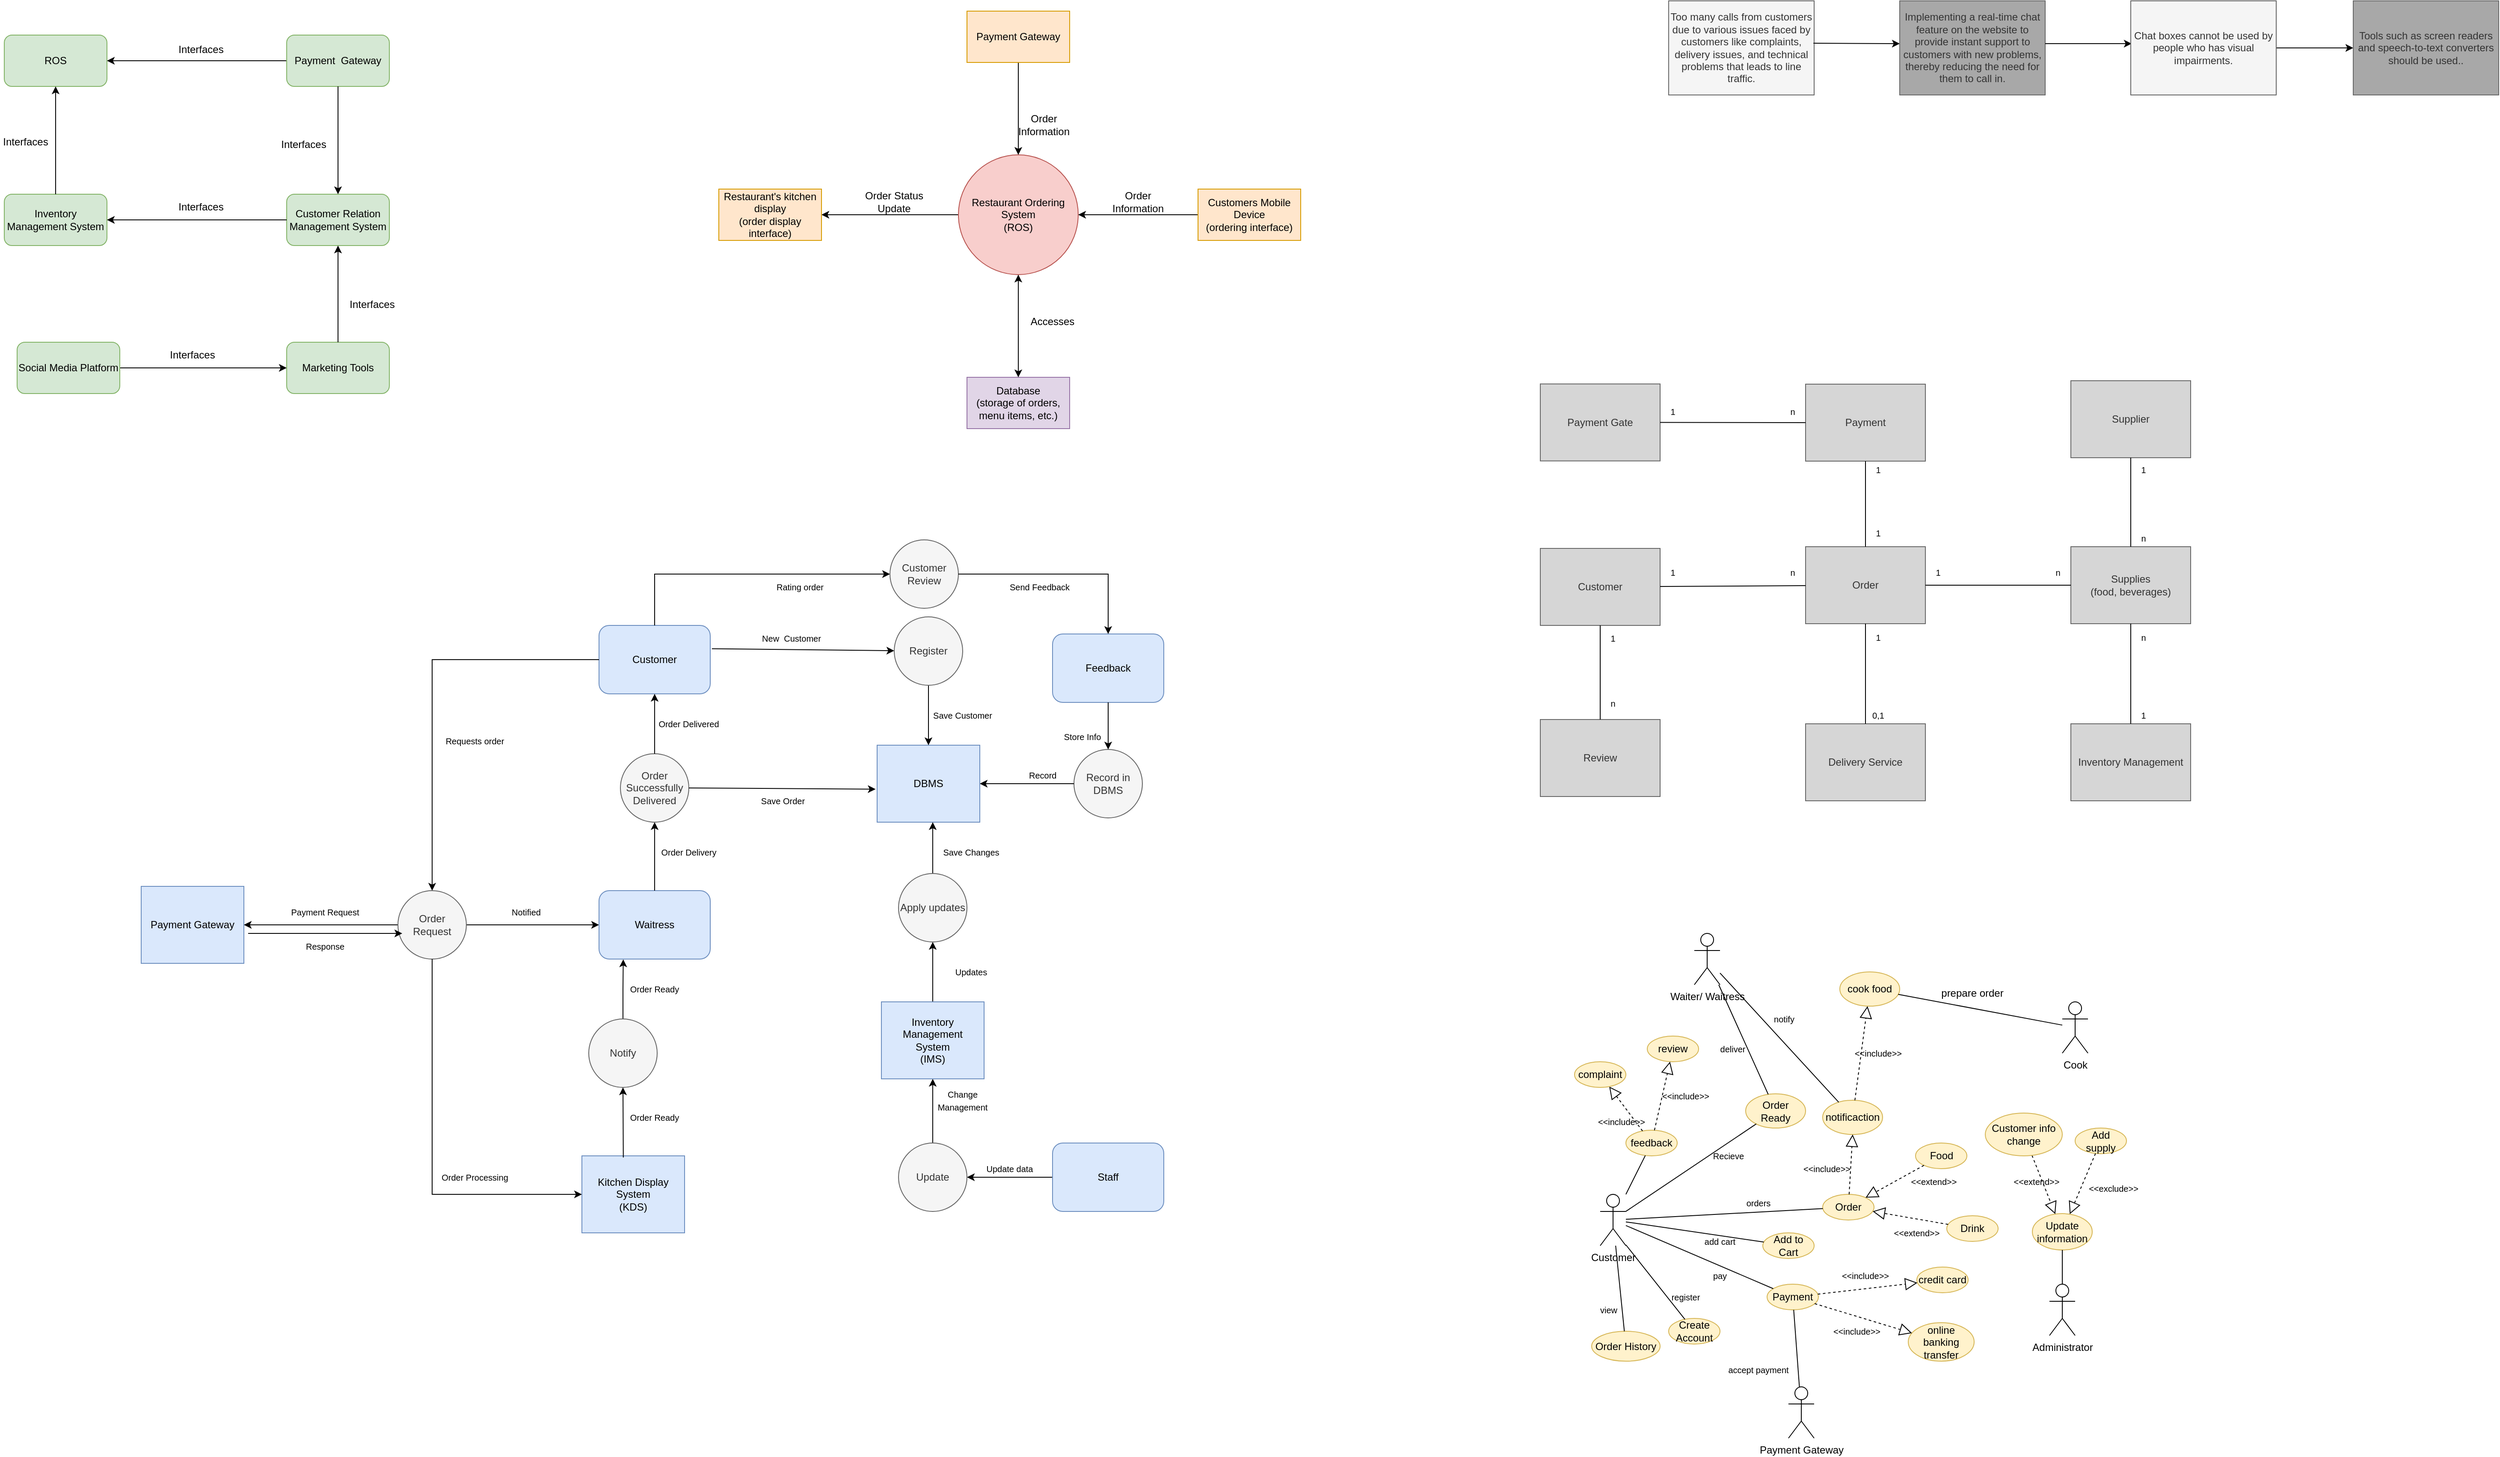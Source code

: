<mxfile version="21.3.0" type="github">
  <diagram name="Page-1" id="zzp8yQCc868T5YsGF9U5">
    <mxGraphModel dx="961" dy="528" grid="1" gridSize="10" guides="1" tooltips="1" connect="1" arrows="1" fold="1" page="1" pageScale="1" pageWidth="3300" pageHeight="4681" math="0" shadow="0">
      <root>
        <mxCell id="0" />
        <mxCell id="1" parent="0" />
        <mxCell id="357xHHYHcwXzLLXeJ4Fn-1" value="ROS" style="rounded=1;whiteSpace=wrap;html=1;fillColor=#d5e8d4;strokeColor=#82b366;" parent="1" vertex="1">
          <mxGeometry x="515" y="130" width="120" height="60" as="geometry" />
        </mxCell>
        <mxCell id="357xHHYHcwXzLLXeJ4Fn-2" style="edgeStyle=orthogonalEdgeStyle;rounded=0;orthogonalLoop=1;jettySize=auto;html=1;exitX=0;exitY=0.5;exitDx=0;exitDy=0;" parent="1" source="357xHHYHcwXzLLXeJ4Fn-3" target="357xHHYHcwXzLLXeJ4Fn-1" edge="1">
          <mxGeometry relative="1" as="geometry">
            <mxPoint x="645" y="159.526" as="targetPoint" />
          </mxGeometry>
        </mxCell>
        <mxCell id="357xHHYHcwXzLLXeJ4Fn-3" value="Payment&amp;nbsp; Gateway" style="rounded=1;whiteSpace=wrap;html=1;fillColor=#d5e8d4;strokeColor=#82b366;" parent="1" vertex="1">
          <mxGeometry x="845" y="130" width="120" height="60" as="geometry" />
        </mxCell>
        <mxCell id="357xHHYHcwXzLLXeJ4Fn-4" value="Interfaces&lt;br&gt;" style="text;html=1;strokeColor=none;fillColor=none;align=center;verticalAlign=middle;whiteSpace=wrap;rounded=0;" parent="1" vertex="1">
          <mxGeometry x="715" y="132" width="60" height="30" as="geometry" />
        </mxCell>
        <mxCell id="357xHHYHcwXzLLXeJ4Fn-5" value="Interfaces&lt;br&gt;" style="text;html=1;strokeColor=none;fillColor=none;align=center;verticalAlign=middle;whiteSpace=wrap;rounded=0;" parent="1" vertex="1">
          <mxGeometry x="510" y="240" width="60" height="30" as="geometry" />
        </mxCell>
        <mxCell id="357xHHYHcwXzLLXeJ4Fn-6" value="Inventory Management System" style="rounded=1;whiteSpace=wrap;html=1;fillColor=#d5e8d4;strokeColor=#82b366;" parent="1" vertex="1">
          <mxGeometry x="515" y="316" width="120" height="60" as="geometry" />
        </mxCell>
        <mxCell id="357xHHYHcwXzLLXeJ4Fn-7" value="" style="endArrow=classic;html=1;rounded=0;exitX=0.5;exitY=0;exitDx=0;exitDy=0;" parent="1" source="357xHHYHcwXzLLXeJ4Fn-6" target="357xHHYHcwXzLLXeJ4Fn-1" edge="1">
          <mxGeometry width="50" height="50" relative="1" as="geometry">
            <mxPoint x="665" y="345" as="sourcePoint" />
            <mxPoint x="715" y="295" as="targetPoint" />
          </mxGeometry>
        </mxCell>
        <mxCell id="357xHHYHcwXzLLXeJ4Fn-8" value="Customer Relation Management System" style="rounded=1;whiteSpace=wrap;html=1;fillColor=#d5e8d4;strokeColor=#82b366;" parent="1" vertex="1">
          <mxGeometry x="845" y="316" width="120" height="60" as="geometry" />
        </mxCell>
        <mxCell id="357xHHYHcwXzLLXeJ4Fn-9" style="edgeStyle=orthogonalEdgeStyle;rounded=0;orthogonalLoop=1;jettySize=auto;html=1;entryX=0.5;entryY=0;entryDx=0;entryDy=0;" parent="1" source="357xHHYHcwXzLLXeJ4Fn-3" target="357xHHYHcwXzLLXeJ4Fn-8" edge="1">
          <mxGeometry relative="1" as="geometry">
            <mxPoint x="645" y="170" as="targetPoint" />
            <mxPoint x="855" y="170" as="sourcePoint" />
          </mxGeometry>
        </mxCell>
        <mxCell id="357xHHYHcwXzLLXeJ4Fn-10" value="Interfaces&lt;br&gt;" style="text;html=1;strokeColor=none;fillColor=none;align=center;verticalAlign=middle;whiteSpace=wrap;rounded=0;" parent="1" vertex="1">
          <mxGeometry x="835" y="242.5" width="60" height="30" as="geometry" />
        </mxCell>
        <mxCell id="357xHHYHcwXzLLXeJ4Fn-11" style="edgeStyle=orthogonalEdgeStyle;rounded=0;orthogonalLoop=1;jettySize=auto;html=1;" parent="1" source="357xHHYHcwXzLLXeJ4Fn-8" target="357xHHYHcwXzLLXeJ4Fn-6" edge="1">
          <mxGeometry relative="1" as="geometry">
            <mxPoint x="755" y="341.25" as="targetPoint" />
            <mxPoint x="755" y="206.25" as="sourcePoint" />
          </mxGeometry>
        </mxCell>
        <mxCell id="357xHHYHcwXzLLXeJ4Fn-12" value="Interfaces&lt;br&gt;" style="text;html=1;strokeColor=none;fillColor=none;align=center;verticalAlign=middle;whiteSpace=wrap;rounded=0;" parent="1" vertex="1">
          <mxGeometry x="715" y="316" width="60" height="30" as="geometry" />
        </mxCell>
        <mxCell id="357xHHYHcwXzLLXeJ4Fn-13" value="Marketing Tools" style="rounded=1;whiteSpace=wrap;html=1;fillColor=#d5e8d4;strokeColor=#82b366;" parent="1" vertex="1">
          <mxGeometry x="845" y="489" width="120" height="60" as="geometry" />
        </mxCell>
        <mxCell id="357xHHYHcwXzLLXeJ4Fn-14" style="edgeStyle=orthogonalEdgeStyle;rounded=0;orthogonalLoop=1;jettySize=auto;html=1;" parent="1" source="357xHHYHcwXzLLXeJ4Fn-13" target="357xHHYHcwXzLLXeJ4Fn-8" edge="1">
          <mxGeometry relative="1" as="geometry">
            <mxPoint x="535" y="442.12" as="targetPoint" />
            <mxPoint x="745" y="442.12" as="sourcePoint" />
            <Array as="points" />
          </mxGeometry>
        </mxCell>
        <mxCell id="357xHHYHcwXzLLXeJ4Fn-15" value="Interfaces&lt;br&gt;" style="text;html=1;strokeColor=none;fillColor=none;align=center;verticalAlign=middle;whiteSpace=wrap;rounded=0;" parent="1" vertex="1">
          <mxGeometry x="705" y="489" width="60" height="30" as="geometry" />
        </mxCell>
        <mxCell id="357xHHYHcwXzLLXeJ4Fn-16" style="edgeStyle=orthogonalEdgeStyle;rounded=0;orthogonalLoop=1;jettySize=auto;html=1;" parent="1" edge="1" target="357xHHYHcwXzLLXeJ4Fn-13" source="357xHHYHcwXzLLXeJ4Fn-18">
          <mxGeometry relative="1" as="geometry">
            <mxPoint x="620" y="540" as="targetPoint" />
            <mxPoint x="845" y="519" as="sourcePoint" />
          </mxGeometry>
        </mxCell>
        <mxCell id="357xHHYHcwXzLLXeJ4Fn-17" value="Interfaces&lt;br&gt;" style="text;html=1;strokeColor=none;fillColor=none;align=center;verticalAlign=middle;whiteSpace=wrap;rounded=0;" parent="1" vertex="1">
          <mxGeometry x="915" y="430" width="60" height="30" as="geometry" />
        </mxCell>
        <mxCell id="357xHHYHcwXzLLXeJ4Fn-18" value="Social Media Platform" style="rounded=1;whiteSpace=wrap;html=1;fillColor=#d5e8d4;strokeColor=#82b366;" parent="1" vertex="1">
          <mxGeometry x="530" y="489" width="120" height="60" as="geometry" />
        </mxCell>
        <mxCell id="dmzx0pu5ybiAsUK6Nq2V-1" style="edgeStyle=orthogonalEdgeStyle;rounded=0;orthogonalLoop=1;jettySize=auto;html=1;entryX=1;entryY=0.5;entryDx=0;entryDy=0;" parent="1" source="dmzx0pu5ybiAsUK6Nq2V-2" target="dmzx0pu5ybiAsUK6Nq2V-5" edge="1">
          <mxGeometry relative="1" as="geometry" />
        </mxCell>
        <mxCell id="dmzx0pu5ybiAsUK6Nq2V-2" value="Restaurant Ordering System&lt;br&gt;(ROS)" style="ellipse;whiteSpace=wrap;html=1;aspect=fixed;fillColor=#f8cecc;strokeColor=#b85450;" parent="1" vertex="1">
          <mxGeometry x="1630" y="270" width="140" height="140" as="geometry" />
        </mxCell>
        <mxCell id="dmzx0pu5ybiAsUK6Nq2V-3" style="edgeStyle=orthogonalEdgeStyle;rounded=0;orthogonalLoop=1;jettySize=auto;html=1;exitX=0;exitY=0.5;exitDx=0;exitDy=0;" parent="1" source="dmzx0pu5ybiAsUK6Nq2V-4" target="dmzx0pu5ybiAsUK6Nq2V-2" edge="1">
          <mxGeometry relative="1" as="geometry" />
        </mxCell>
        <mxCell id="dmzx0pu5ybiAsUK6Nq2V-4" value="Customers Mobile Device &lt;br&gt;(ordering interface)" style="rounded=0;whiteSpace=wrap;html=1;fillColor=#ffe6cc;strokeColor=#d79b00;" parent="1" vertex="1">
          <mxGeometry x="1910" y="310" width="120" height="60" as="geometry" />
        </mxCell>
        <mxCell id="dmzx0pu5ybiAsUK6Nq2V-5" value="Restaurant&#39;s kitchen display &lt;br&gt;(order display interface)" style="rounded=0;whiteSpace=wrap;html=1;fillColor=#ffe6cc;strokeColor=#d79b00;" parent="1" vertex="1">
          <mxGeometry x="1350" y="310" width="120" height="60" as="geometry" />
        </mxCell>
        <mxCell id="dmzx0pu5ybiAsUK6Nq2V-6" style="edgeStyle=orthogonalEdgeStyle;rounded=0;orthogonalLoop=1;jettySize=auto;html=1;exitX=0.5;exitY=1;exitDx=0;exitDy=0;" parent="1" source="dmzx0pu5ybiAsUK6Nq2V-7" target="dmzx0pu5ybiAsUK6Nq2V-2" edge="1">
          <mxGeometry relative="1" as="geometry" />
        </mxCell>
        <mxCell id="dmzx0pu5ybiAsUK6Nq2V-7" value="Payment Gateway" style="rounded=0;whiteSpace=wrap;html=1;fillColor=#ffe6cc;strokeColor=#d79b00;" parent="1" vertex="1">
          <mxGeometry x="1640" y="102" width="120" height="60" as="geometry" />
        </mxCell>
        <mxCell id="dmzx0pu5ybiAsUK6Nq2V-8" value="Database &lt;br&gt;(storage of orders, menu items, etc.)" style="rounded=0;whiteSpace=wrap;html=1;fillColor=#e1d5e7;strokeColor=#9673a6;" parent="1" vertex="1">
          <mxGeometry x="1640" y="530" width="120" height="60" as="geometry" />
        </mxCell>
        <mxCell id="dmzx0pu5ybiAsUK6Nq2V-9" value="Order Information" style="text;html=1;strokeColor=none;fillColor=none;align=center;verticalAlign=middle;whiteSpace=wrap;rounded=0;" parent="1" vertex="1">
          <mxGeometry x="1810" y="310" width="60" height="30" as="geometry" />
        </mxCell>
        <mxCell id="dmzx0pu5ybiAsUK6Nq2V-10" value="Order Status Update" style="text;html=1;strokeColor=none;fillColor=none;align=center;verticalAlign=middle;whiteSpace=wrap;rounded=0;" parent="1" vertex="1">
          <mxGeometry x="1510" y="310" width="90" height="30" as="geometry" />
        </mxCell>
        <mxCell id="dmzx0pu5ybiAsUK6Nq2V-11" value="Order Information" style="text;html=1;strokeColor=none;fillColor=none;align=center;verticalAlign=middle;whiteSpace=wrap;rounded=0;" parent="1" vertex="1">
          <mxGeometry x="1700" y="220" width="60" height="30" as="geometry" />
        </mxCell>
        <mxCell id="dmzx0pu5ybiAsUK6Nq2V-12" value="" style="endArrow=classic;startArrow=classic;html=1;rounded=0;" parent="1" source="dmzx0pu5ybiAsUK6Nq2V-8" target="dmzx0pu5ybiAsUK6Nq2V-2" edge="1">
          <mxGeometry width="50" height="50" relative="1" as="geometry">
            <mxPoint x="1330" y="410" as="sourcePoint" />
            <mxPoint x="1380" y="360" as="targetPoint" />
          </mxGeometry>
        </mxCell>
        <mxCell id="dmzx0pu5ybiAsUK6Nq2V-13" value="Accesses" style="text;html=1;strokeColor=none;fillColor=none;align=center;verticalAlign=middle;whiteSpace=wrap;rounded=0;" parent="1" vertex="1">
          <mxGeometry x="1710" y="450" width="60" height="30" as="geometry" />
        </mxCell>
        <mxCell id="A27yKIxshURaWO87A394-1" value="Payment Gateway" style="rounded=0;whiteSpace=wrap;html=1;fillColor=#dae8fc;strokeColor=#6c8ebf;" parent="1" vertex="1">
          <mxGeometry x="675" y="1125" width="120" height="90" as="geometry" />
        </mxCell>
        <mxCell id="A27yKIxshURaWO87A394-31" style="edgeStyle=orthogonalEdgeStyle;rounded=0;orthogonalLoop=1;jettySize=auto;html=1;entryX=0.218;entryY=1.005;entryDx=0;entryDy=0;entryPerimeter=0;" parent="1" source="A27yKIxshURaWO87A394-3" target="A27yKIxshURaWO87A394-17" edge="1">
          <mxGeometry relative="1" as="geometry" />
        </mxCell>
        <mxCell id="A27yKIxshURaWO87A394-3" value="Notify" style="ellipse;whiteSpace=wrap;html=1;aspect=fixed;fillColor=#f5f5f5;fontColor=#333333;strokeColor=#666666;" parent="1" vertex="1">
          <mxGeometry x="1198" y="1280" width="80" height="80" as="geometry" />
        </mxCell>
        <mxCell id="A27yKIxshURaWO87A394-7" value="Customer" style="rounded=1;whiteSpace=wrap;html=1;fillColor=#dae8fc;strokeColor=#6c8ebf;" parent="1" vertex="1">
          <mxGeometry x="1210" y="820" width="130" height="80" as="geometry" />
        </mxCell>
        <mxCell id="A27yKIxshURaWO87A394-10" style="edgeStyle=orthogonalEdgeStyle;rounded=0;orthogonalLoop=1;jettySize=auto;html=1;entryX=1;entryY=0.5;entryDx=0;entryDy=0;" parent="1" source="A27yKIxshURaWO87A394-8" target="A27yKIxshURaWO87A394-1" edge="1">
          <mxGeometry relative="1" as="geometry" />
        </mxCell>
        <mxCell id="A27yKIxshURaWO87A394-18" style="edgeStyle=orthogonalEdgeStyle;rounded=0;orthogonalLoop=1;jettySize=auto;html=1;" parent="1" source="A27yKIxshURaWO87A394-8" target="A27yKIxshURaWO87A394-17" edge="1">
          <mxGeometry relative="1" as="geometry">
            <mxPoint x="1090" y="1150" as="sourcePoint" />
            <Array as="points" />
          </mxGeometry>
        </mxCell>
        <mxCell id="A27yKIxshURaWO87A394-8" value="Order Request" style="ellipse;whiteSpace=wrap;html=1;aspect=fixed;fillColor=#f5f5f5;fontColor=#333333;strokeColor=#666666;" parent="1" vertex="1">
          <mxGeometry x="975" y="1130" width="80" height="80" as="geometry" />
        </mxCell>
        <mxCell id="A27yKIxshURaWO87A394-9" value="" style="endArrow=classic;html=1;rounded=0;" parent="1" source="A27yKIxshURaWO87A394-7" target="A27yKIxshURaWO87A394-8" edge="1">
          <mxGeometry width="50" height="50" relative="1" as="geometry">
            <mxPoint x="1215" y="1050" as="sourcePoint" />
            <mxPoint x="1265" y="1000" as="targetPoint" />
            <Array as="points">
              <mxPoint x="1015" y="860" />
            </Array>
          </mxGeometry>
        </mxCell>
        <mxCell id="A27yKIxshURaWO87A394-11" value="" style="endArrow=classic;html=1;rounded=0;entryX=0.063;entryY=0.625;entryDx=0;entryDy=0;entryPerimeter=0;" parent="1" target="A27yKIxshURaWO87A394-8" edge="1">
          <mxGeometry width="50" height="50" relative="1" as="geometry">
            <mxPoint x="800" y="1180" as="sourcePoint" />
            <mxPoint x="1300" y="1230" as="targetPoint" />
          </mxGeometry>
        </mxCell>
        <mxCell id="A27yKIxshURaWO87A394-12" value="&lt;font style=&quot;font-size: 10px;&quot;&gt;Payment Request&lt;/font&gt;" style="text;html=1;strokeColor=none;fillColor=none;align=center;verticalAlign=middle;whiteSpace=wrap;rounded=0;" parent="1" vertex="1">
          <mxGeometry x="845" y="1140" width="90" height="30" as="geometry" />
        </mxCell>
        <mxCell id="A27yKIxshURaWO87A394-15" value="&lt;font style=&quot;font-size: 10px;&quot;&gt;Response&lt;/font&gt;" style="text;html=1;strokeColor=none;fillColor=none;align=center;verticalAlign=middle;whiteSpace=wrap;rounded=0;" parent="1" vertex="1">
          <mxGeometry x="845" y="1180" width="90" height="30" as="geometry" />
        </mxCell>
        <mxCell id="A27yKIxshURaWO87A394-16" value="&lt;font style=&quot;font-size: 10px;&quot;&gt;Requests order&lt;/font&gt;" style="text;html=1;strokeColor=none;fillColor=none;align=center;verticalAlign=middle;whiteSpace=wrap;rounded=0;" parent="1" vertex="1">
          <mxGeometry x="1020" y="940" width="90" height="30" as="geometry" />
        </mxCell>
        <mxCell id="A27yKIxshURaWO87A394-17" value="Waitress" style="rounded=1;whiteSpace=wrap;html=1;fillColor=#dae8fc;strokeColor=#6c8ebf;" parent="1" vertex="1">
          <mxGeometry x="1210" y="1130" width="130" height="80" as="geometry" />
        </mxCell>
        <mxCell id="A27yKIxshURaWO87A394-19" value="&lt;span style=&quot;font-size: 10px;&quot;&gt;Notified&lt;/span&gt;" style="text;html=1;strokeColor=none;fillColor=none;align=center;verticalAlign=middle;whiteSpace=wrap;rounded=0;" parent="1" vertex="1">
          <mxGeometry x="1080" y="1140" width="90" height="30" as="geometry" />
        </mxCell>
        <mxCell id="A27yKIxshURaWO87A394-20" value="Kitchen Display System&lt;br&gt;(KDS)" style="rounded=0;whiteSpace=wrap;html=1;fillColor=#dae8fc;strokeColor=#6c8ebf;" parent="1" vertex="1">
          <mxGeometry x="1190" y="1440" width="120" height="90" as="geometry" />
        </mxCell>
        <mxCell id="A27yKIxshURaWO87A394-22" value="" style="endArrow=classic;html=1;rounded=0;" parent="1" source="A27yKIxshURaWO87A394-8" target="A27yKIxshURaWO87A394-20" edge="1">
          <mxGeometry width="50" height="50" relative="1" as="geometry">
            <mxPoint x="1170" y="1260" as="sourcePoint" />
            <mxPoint x="1220" y="1210" as="targetPoint" />
            <Array as="points">
              <mxPoint x="1015" y="1485" />
            </Array>
          </mxGeometry>
        </mxCell>
        <mxCell id="A27yKIxshURaWO87A394-23" value="&lt;span style=&quot;font-size: 10px;&quot;&gt;Order Processing&lt;/span&gt;" style="text;html=1;strokeColor=none;fillColor=none;align=center;verticalAlign=middle;whiteSpace=wrap;rounded=0;" parent="1" vertex="1">
          <mxGeometry x="1020" y="1450" width="90" height="30" as="geometry" />
        </mxCell>
        <mxCell id="A27yKIxshURaWO87A394-26" value="" style="endArrow=classic;html=1;rounded=0;exitX=0.445;exitY=0.021;exitDx=0;exitDy=0;exitPerimeter=0;" parent="1" target="A27yKIxshURaWO87A394-3" edge="1">
          <mxGeometry width="50" height="50" relative="1" as="geometry">
            <mxPoint x="1238.4" y="1441.89" as="sourcePoint" />
            <mxPoint x="1237.394" y="1359.998" as="targetPoint" />
          </mxGeometry>
        </mxCell>
        <mxCell id="A27yKIxshURaWO87A394-27" value="&lt;span style=&quot;font-size: 10px;&quot;&gt;Order Ready&lt;/span&gt;" style="text;html=1;strokeColor=none;fillColor=none;align=center;verticalAlign=middle;whiteSpace=wrap;rounded=0;" parent="1" vertex="1">
          <mxGeometry x="1230" y="1380" width="90" height="30" as="geometry" />
        </mxCell>
        <mxCell id="A27yKIxshURaWO87A394-28" value="" style="endArrow=classic;html=1;rounded=0;exitX=0.5;exitY=0;exitDx=0;exitDy=0;" parent="1" source="A27yKIxshURaWO87A394-17" target="A27yKIxshURaWO87A394-35" edge="1">
          <mxGeometry width="50" height="50" relative="1" as="geometry">
            <mxPoint x="1170" y="1130" as="sourcePoint" />
            <mxPoint x="1220" y="1080" as="targetPoint" />
          </mxGeometry>
        </mxCell>
        <mxCell id="A27yKIxshURaWO87A394-29" value="&lt;span style=&quot;font-size: 10px;&quot;&gt;Order Delivery&lt;/span&gt;" style="text;html=1;strokeColor=none;fillColor=none;align=center;verticalAlign=middle;whiteSpace=wrap;rounded=0;" parent="1" vertex="1">
          <mxGeometry x="1270" y="1070" width="90" height="30" as="geometry" />
        </mxCell>
        <mxCell id="A27yKIxshURaWO87A394-32" value="&lt;span style=&quot;font-size: 10px;&quot;&gt;Order Ready&lt;/span&gt;" style="text;html=1;strokeColor=none;fillColor=none;align=center;verticalAlign=middle;whiteSpace=wrap;rounded=0;" parent="1" vertex="1">
          <mxGeometry x="1230" y="1230" width="90" height="30" as="geometry" />
        </mxCell>
        <mxCell id="A27yKIxshURaWO87A394-48" style="edgeStyle=orthogonalEdgeStyle;rounded=0;orthogonalLoop=1;jettySize=auto;html=1;entryX=1;entryY=0.5;entryDx=0;entryDy=0;" parent="1" source="A27yKIxshURaWO87A394-33" target="A27yKIxshURaWO87A394-47" edge="1">
          <mxGeometry relative="1" as="geometry" />
        </mxCell>
        <mxCell id="A27yKIxshURaWO87A394-33" value="Staff" style="rounded=1;whiteSpace=wrap;html=1;fillColor=#dae8fc;strokeColor=#6c8ebf;" parent="1" vertex="1">
          <mxGeometry x="1740" y="1425" width="130" height="80" as="geometry" />
        </mxCell>
        <mxCell id="A27yKIxshURaWO87A394-35" value="Order Successfully&lt;br&gt;Delivered" style="ellipse;whiteSpace=wrap;html=1;aspect=fixed;fillColor=#f5f5f5;fontColor=#333333;strokeColor=#666666;" parent="1" vertex="1">
          <mxGeometry x="1235" y="970" width="80" height="80" as="geometry" />
        </mxCell>
        <mxCell id="A27yKIxshURaWO87A394-36" value="&lt;span style=&quot;font-size: 10px;&quot;&gt;Order Delivered&lt;/span&gt;" style="text;html=1;strokeColor=none;fillColor=none;align=center;verticalAlign=middle;whiteSpace=wrap;rounded=0;" parent="1" vertex="1">
          <mxGeometry x="1270" y="920" width="90" height="30" as="geometry" />
        </mxCell>
        <mxCell id="A27yKIxshURaWO87A394-37" value="" style="endArrow=classic;html=1;rounded=0;" parent="1" source="A27yKIxshURaWO87A394-35" target="A27yKIxshURaWO87A394-7" edge="1">
          <mxGeometry width="50" height="50" relative="1" as="geometry">
            <mxPoint x="1285" y="1140" as="sourcePoint" />
            <mxPoint x="1285" y="1040" as="targetPoint" />
          </mxGeometry>
        </mxCell>
        <mxCell id="A27yKIxshURaWO87A394-38" value="DBMS&lt;br&gt;" style="rounded=0;whiteSpace=wrap;html=1;fillColor=#dae8fc;strokeColor=#6c8ebf;" parent="1" vertex="1">
          <mxGeometry x="1535" y="960" width="120" height="90" as="geometry" />
        </mxCell>
        <mxCell id="A27yKIxshURaWO87A394-39" value="" style="endArrow=classic;html=1;rounded=0;exitX=1;exitY=0.5;exitDx=0;exitDy=0;entryX=-0.015;entryY=0.571;entryDx=0;entryDy=0;entryPerimeter=0;" parent="1" source="A27yKIxshURaWO87A394-35" target="A27yKIxshURaWO87A394-38" edge="1">
          <mxGeometry width="50" height="50" relative="1" as="geometry">
            <mxPoint x="1450" y="1100" as="sourcePoint" />
            <mxPoint x="1500" y="1050" as="targetPoint" />
          </mxGeometry>
        </mxCell>
        <mxCell id="A27yKIxshURaWO87A394-46" style="edgeStyle=orthogonalEdgeStyle;rounded=0;orthogonalLoop=1;jettySize=auto;html=1;entryX=0.5;entryY=0;entryDx=0;entryDy=0;" parent="1" source="A27yKIxshURaWO87A394-40" target="A27yKIxshURaWO87A394-38" edge="1">
          <mxGeometry relative="1" as="geometry" />
        </mxCell>
        <mxCell id="A27yKIxshURaWO87A394-40" value="Register" style="ellipse;whiteSpace=wrap;html=1;aspect=fixed;fillColor=#f5f5f5;fontColor=#333333;strokeColor=#666666;" parent="1" vertex="1">
          <mxGeometry x="1555" y="810" width="80" height="80" as="geometry" />
        </mxCell>
        <mxCell id="A27yKIxshURaWO87A394-41" value="" style="endArrow=classic;html=1;rounded=0;exitX=1.015;exitY=0.341;exitDx=0;exitDy=0;exitPerimeter=0;" parent="1" source="A27yKIxshURaWO87A394-7" target="A27yKIxshURaWO87A394-40" edge="1">
          <mxGeometry width="50" height="50" relative="1" as="geometry">
            <mxPoint x="1440" y="1050" as="sourcePoint" />
            <mxPoint x="1490" y="1000" as="targetPoint" />
            <Array as="points" />
          </mxGeometry>
        </mxCell>
        <mxCell id="A27yKIxshURaWO87A394-44" value="&lt;span style=&quot;font-size: 10px;&quot;&gt;New&amp;nbsp; Customer&lt;/span&gt;" style="text;html=1;strokeColor=none;fillColor=none;align=center;verticalAlign=middle;whiteSpace=wrap;rounded=0;" parent="1" vertex="1">
          <mxGeometry x="1390" y="820" width="90" height="30" as="geometry" />
        </mxCell>
        <mxCell id="A27yKIxshURaWO87A394-45" value="&lt;span style=&quot;font-size: 10px;&quot;&gt;Save Order&lt;/span&gt;" style="text;html=1;strokeColor=none;fillColor=none;align=center;verticalAlign=middle;whiteSpace=wrap;rounded=0;" parent="1" vertex="1">
          <mxGeometry x="1380" y="1010" width="90" height="30" as="geometry" />
        </mxCell>
        <mxCell id="A27yKIxshURaWO87A394-53" style="edgeStyle=orthogonalEdgeStyle;rounded=0;orthogonalLoop=1;jettySize=auto;html=1;entryX=0.5;entryY=1;entryDx=0;entryDy=0;" parent="1" source="A27yKIxshURaWO87A394-47" target="A27yKIxshURaWO87A394-52" edge="1">
          <mxGeometry relative="1" as="geometry" />
        </mxCell>
        <mxCell id="A27yKIxshURaWO87A394-47" value="Update" style="ellipse;whiteSpace=wrap;html=1;aspect=fixed;fillColor=#f5f5f5;fontColor=#333333;strokeColor=#666666;" parent="1" vertex="1">
          <mxGeometry x="1560" y="1425" width="80" height="80" as="geometry" />
        </mxCell>
        <mxCell id="A27yKIxshURaWO87A394-50" value="&lt;span style=&quot;font-size: 10px;&quot;&gt;Save Changes&lt;/span&gt;" style="text;html=1;strokeColor=none;fillColor=none;align=center;verticalAlign=middle;whiteSpace=wrap;rounded=0;" parent="1" vertex="1">
          <mxGeometry x="1600" y="1070" width="90" height="30" as="geometry" />
        </mxCell>
        <mxCell id="A27yKIxshURaWO87A394-51" value="&lt;span style=&quot;font-size: 10px;&quot;&gt;Update data&lt;/span&gt;" style="text;html=1;strokeColor=none;fillColor=none;align=center;verticalAlign=middle;whiteSpace=wrap;rounded=0;" parent="1" vertex="1">
          <mxGeometry x="1645" y="1440" width="90" height="30" as="geometry" />
        </mxCell>
        <mxCell id="A27yKIxshURaWO87A394-56" style="edgeStyle=orthogonalEdgeStyle;rounded=0;orthogonalLoop=1;jettySize=auto;html=1;entryX=0.5;entryY=1;entryDx=0;entryDy=0;" parent="1" source="A27yKIxshURaWO87A394-52" target="A27yKIxshURaWO87A394-55" edge="1">
          <mxGeometry relative="1" as="geometry" />
        </mxCell>
        <mxCell id="A27yKIxshURaWO87A394-52" value="Inventory Management&lt;br&gt;System&lt;br&gt;(IMS)" style="rounded=0;whiteSpace=wrap;html=1;fillColor=#dae8fc;strokeColor=#6c8ebf;" parent="1" vertex="1">
          <mxGeometry x="1540" y="1260" width="120" height="90" as="geometry" />
        </mxCell>
        <mxCell id="A27yKIxshURaWO87A394-54" value="&lt;span style=&quot;font-size: 10px;&quot;&gt;Change Management&lt;/span&gt;" style="text;html=1;strokeColor=none;fillColor=none;align=center;verticalAlign=middle;whiteSpace=wrap;rounded=0;" parent="1" vertex="1">
          <mxGeometry x="1590" y="1360" width="90" height="30" as="geometry" />
        </mxCell>
        <mxCell id="A27yKIxshURaWO87A394-57" style="edgeStyle=orthogonalEdgeStyle;rounded=0;orthogonalLoop=1;jettySize=auto;html=1;" parent="1" source="A27yKIxshURaWO87A394-55" edge="1">
          <mxGeometry relative="1" as="geometry">
            <mxPoint x="1600" y="1050" as="targetPoint" />
          </mxGeometry>
        </mxCell>
        <mxCell id="A27yKIxshURaWO87A394-55" value="Apply updates" style="ellipse;whiteSpace=wrap;html=1;aspect=fixed;fillColor=#f5f5f5;fontColor=#333333;strokeColor=#666666;" parent="1" vertex="1">
          <mxGeometry x="1560" y="1110" width="80" height="80" as="geometry" />
        </mxCell>
        <mxCell id="A27yKIxshURaWO87A394-58" value="&lt;span style=&quot;font-size: 10px;&quot;&gt;Updates&lt;/span&gt;" style="text;html=1;strokeColor=none;fillColor=none;align=center;verticalAlign=middle;whiteSpace=wrap;rounded=0;" parent="1" vertex="1">
          <mxGeometry x="1600" y="1210" width="90" height="30" as="geometry" />
        </mxCell>
        <mxCell id="A27yKIxshURaWO87A394-59" value="Feedback" style="rounded=1;whiteSpace=wrap;html=1;fillColor=#dae8fc;strokeColor=#6c8ebf;" parent="1" vertex="1">
          <mxGeometry x="1740" y="830" width="130" height="80" as="geometry" />
        </mxCell>
        <mxCell id="A27yKIxshURaWO87A394-60" value="Record in DBMS" style="ellipse;whiteSpace=wrap;html=1;aspect=fixed;fillColor=#f5f5f5;fontColor=#333333;strokeColor=#666666;" parent="1" vertex="1">
          <mxGeometry x="1765" y="965" width="80" height="80" as="geometry" />
        </mxCell>
        <mxCell id="A27yKIxshURaWO87A394-61" style="edgeStyle=orthogonalEdgeStyle;rounded=0;orthogonalLoop=1;jettySize=auto;html=1;" parent="1" source="A27yKIxshURaWO87A394-59" target="A27yKIxshURaWO87A394-60" edge="1">
          <mxGeometry relative="1" as="geometry">
            <mxPoint x="1605" y="900" as="sourcePoint" />
            <mxPoint x="1605" y="970" as="targetPoint" />
          </mxGeometry>
        </mxCell>
        <mxCell id="A27yKIxshURaWO87A394-63" value="&lt;span style=&quot;font-size: 10px;&quot;&gt;Save Customer&lt;/span&gt;" style="text;html=1;strokeColor=none;fillColor=none;align=center;verticalAlign=middle;whiteSpace=wrap;rounded=0;" parent="1" vertex="1">
          <mxGeometry x="1590" y="910" width="90" height="30" as="geometry" />
        </mxCell>
        <mxCell id="A27yKIxshURaWO87A394-64" value="&lt;span style=&quot;font-size: 10px;&quot;&gt;Store Info&lt;/span&gt;" style="text;html=1;strokeColor=none;fillColor=none;align=center;verticalAlign=middle;whiteSpace=wrap;rounded=0;" parent="1" vertex="1">
          <mxGeometry x="1730" y="935" width="90" height="30" as="geometry" />
        </mxCell>
        <mxCell id="A27yKIxshURaWO87A394-65" style="edgeStyle=orthogonalEdgeStyle;rounded=0;orthogonalLoop=1;jettySize=auto;html=1;" parent="1" source="A27yKIxshURaWO87A394-60" target="A27yKIxshURaWO87A394-38" edge="1">
          <mxGeometry relative="1" as="geometry">
            <mxPoint x="1815" y="920" as="sourcePoint" />
            <mxPoint x="1815" y="995" as="targetPoint" />
          </mxGeometry>
        </mxCell>
        <mxCell id="A27yKIxshURaWO87A394-66" value="&lt;span style=&quot;font-size: 10px;&quot;&gt;Record&amp;nbsp;&lt;/span&gt;" style="text;html=1;strokeColor=none;fillColor=none;align=center;verticalAlign=middle;whiteSpace=wrap;rounded=0;" parent="1" vertex="1">
          <mxGeometry x="1685" y="980" width="90" height="30" as="geometry" />
        </mxCell>
        <mxCell id="A27yKIxshURaWO87A394-67" value="" style="endArrow=classic;html=1;rounded=0;" parent="1" source="A27yKIxshURaWO87A394-7" target="A27yKIxshURaWO87A394-69" edge="1">
          <mxGeometry width="50" height="50" relative="1" as="geometry">
            <mxPoint x="1352" y="857" as="sourcePoint" />
            <mxPoint x="1490" y="760" as="targetPoint" />
            <Array as="points">
              <mxPoint x="1275" y="760" />
            </Array>
          </mxGeometry>
        </mxCell>
        <mxCell id="A27yKIxshURaWO87A394-69" value="Customer Review" style="ellipse;whiteSpace=wrap;html=1;aspect=fixed;fillColor=#f5f5f5;fontColor=#333333;strokeColor=#666666;" parent="1" vertex="1">
          <mxGeometry x="1550" y="720" width="80" height="80" as="geometry" />
        </mxCell>
        <mxCell id="A27yKIxshURaWO87A394-70" value="&lt;span style=&quot;font-size: 10px;&quot;&gt;Rating order&lt;/span&gt;" style="text;html=1;strokeColor=none;fillColor=none;align=center;verticalAlign=middle;whiteSpace=wrap;rounded=0;" parent="1" vertex="1">
          <mxGeometry x="1400" y="760" width="90" height="30" as="geometry" />
        </mxCell>
        <mxCell id="A27yKIxshURaWO87A394-71" value="&lt;span style=&quot;font-size: 10px;&quot;&gt;Send Feedback&lt;/span&gt;" style="text;html=1;strokeColor=none;fillColor=none;align=center;verticalAlign=middle;whiteSpace=wrap;rounded=0;" parent="1" vertex="1">
          <mxGeometry x="1680" y="760" width="90" height="30" as="geometry" />
        </mxCell>
        <mxCell id="A27yKIxshURaWO87A394-72" style="edgeStyle=orthogonalEdgeStyle;rounded=0;orthogonalLoop=1;jettySize=auto;html=1;entryX=0.5;entryY=0;entryDx=0;entryDy=0;" parent="1" source="A27yKIxshURaWO87A394-69" target="A27yKIxshURaWO87A394-59" edge="1">
          <mxGeometry relative="1" as="geometry">
            <mxPoint x="1815" y="920" as="sourcePoint" />
            <mxPoint x="1815" y="975" as="targetPoint" />
          </mxGeometry>
        </mxCell>
        <mxCell id="psZUVROytwiruwAUHRGe-1" value="Too many calls from customers due to various issues faced by customers like complaints, delivery issues, and technical problems that leads to line traffic." style="rounded=0;whiteSpace=wrap;html=1;fillColor=#f5f5f5;fontColor=#333333;strokeColor=#666666;" parent="1" vertex="1">
          <mxGeometry x="2460" y="90" width="170" height="110" as="geometry" />
        </mxCell>
        <mxCell id="psZUVROytwiruwAUHRGe-2" value="" style="endArrow=classic;html=1;rounded=0;exitX=0.995;exitY=0.45;exitDx=0;exitDy=0;exitPerimeter=0;" parent="1" source="psZUVROytwiruwAUHRGe-1" edge="1">
          <mxGeometry width="50" height="50" relative="1" as="geometry">
            <mxPoint x="2830" y="340" as="sourcePoint" />
            <mxPoint x="2730" y="140" as="targetPoint" />
          </mxGeometry>
        </mxCell>
        <mxCell id="psZUVROytwiruwAUHRGe-7" value="" style="edgeStyle=orthogonalEdgeStyle;rounded=0;orthogonalLoop=1;jettySize=auto;html=1;" parent="1" source="psZUVROytwiruwAUHRGe-5" target="psZUVROytwiruwAUHRGe-6" edge="1">
          <mxGeometry relative="1" as="geometry" />
        </mxCell>
        <mxCell id="psZUVROytwiruwAUHRGe-3" value="Implementing a real-time chat feature on the website to provide instant support to customers with new problems, thereby reducing the need for them to call in." style="rounded=0;whiteSpace=wrap;html=1;fillColor=#A8A8A8;fontColor=#333333;strokeColor=#666666;" parent="1" vertex="1">
          <mxGeometry x="2730" y="90" width="170" height="110" as="geometry" />
        </mxCell>
        <mxCell id="psZUVROytwiruwAUHRGe-4" value="" style="endArrow=classic;html=1;rounded=0;exitX=0.995;exitY=0.45;exitDx=0;exitDy=0;exitPerimeter=0;" parent="1" edge="1">
          <mxGeometry width="50" height="50" relative="1" as="geometry">
            <mxPoint x="2900" y="140" as="sourcePoint" />
            <mxPoint x="3001" y="140" as="targetPoint" />
          </mxGeometry>
        </mxCell>
        <mxCell id="psZUVROytwiruwAUHRGe-5" value="Chat boxes cannot be used by people who has visual impairments." style="rounded=0;whiteSpace=wrap;html=1;fillColor=#f5f5f5;fontColor=#333333;strokeColor=#666666;" parent="1" vertex="1">
          <mxGeometry x="3000" y="90" width="170" height="110" as="geometry" />
        </mxCell>
        <mxCell id="psZUVROytwiruwAUHRGe-6" value="Tools such as screen readers and speech-to-text converters should be used.." style="rounded=0;whiteSpace=wrap;html=1;fillColor=#A8A8A8;fontColor=#333333;strokeColor=#666666;" parent="1" vertex="1">
          <mxGeometry x="3260" y="90" width="170" height="110" as="geometry" />
        </mxCell>
        <mxCell id="psZUVROytwiruwAUHRGe-8" value="Customer" style="rounded=0;whiteSpace=wrap;html=1;fillColor=#D6D6D6;fontColor=#333333;strokeColor=#666666;" parent="1" vertex="1">
          <mxGeometry x="2310" y="730" width="140" height="90" as="geometry" />
        </mxCell>
        <mxCell id="psZUVROytwiruwAUHRGe-11" value="Supplies &lt;br&gt;(food, beverages)" style="rounded=0;whiteSpace=wrap;html=1;fillColor=#D6D6D6;fontColor=#333333;strokeColor=#666666;" parent="1" vertex="1">
          <mxGeometry x="2930" y="728" width="140" height="90" as="geometry" />
        </mxCell>
        <mxCell id="psZUVROytwiruwAUHRGe-13" value="&lt;span style=&quot;font-size: 10px;&quot;&gt;1&lt;/span&gt;" style="text;html=1;strokeColor=none;fillColor=none;align=center;verticalAlign=middle;whiteSpace=wrap;rounded=0;" parent="1" vertex="1">
          <mxGeometry x="2450" y="748" width="30" height="20" as="geometry" />
        </mxCell>
        <mxCell id="psZUVROytwiruwAUHRGe-14" value="&lt;span style=&quot;font-size: 10px;&quot;&gt;n&lt;/span&gt;" style="text;html=1;strokeColor=none;fillColor=none;align=center;verticalAlign=middle;whiteSpace=wrap;rounded=0;" parent="1" vertex="1">
          <mxGeometry x="2590" y="748" width="30" height="20" as="geometry" />
        </mxCell>
        <mxCell id="psZUVROytwiruwAUHRGe-16" value="Supplier" style="rounded=0;whiteSpace=wrap;html=1;fillColor=#D6D6D6;fontColor=#333333;strokeColor=#666666;" parent="1" vertex="1">
          <mxGeometry x="2930" y="534" width="140" height="90" as="geometry" />
        </mxCell>
        <mxCell id="psZUVROytwiruwAUHRGe-18" value="&lt;span style=&quot;font-size: 10px;&quot;&gt;1&lt;/span&gt;" style="text;html=1;strokeColor=none;fillColor=none;align=center;verticalAlign=middle;whiteSpace=wrap;rounded=0;" parent="1" vertex="1">
          <mxGeometry x="3000" y="628" width="30" height="20" as="geometry" />
        </mxCell>
        <mxCell id="psZUVROytwiruwAUHRGe-20" value="&lt;span style=&quot;font-size: 10px;&quot;&gt;n&lt;/span&gt;" style="text;html=1;strokeColor=none;fillColor=none;align=center;verticalAlign=middle;whiteSpace=wrap;rounded=0;" parent="1" vertex="1">
          <mxGeometry x="3000" y="708" width="30" height="20" as="geometry" />
        </mxCell>
        <mxCell id="psZUVROytwiruwAUHRGe-21" value="Order" style="rounded=0;whiteSpace=wrap;html=1;fillColor=#D6D6D6;fontColor=#333333;strokeColor=#666666;" parent="1" vertex="1">
          <mxGeometry x="2620" y="728" width="140" height="90" as="geometry" />
        </mxCell>
        <mxCell id="psZUVROytwiruwAUHRGe-23" value="&lt;span style=&quot;font-size: 10px;&quot;&gt;1&lt;/span&gt;" style="text;html=1;strokeColor=none;fillColor=none;align=center;verticalAlign=middle;whiteSpace=wrap;rounded=0;" parent="1" vertex="1">
          <mxGeometry x="2760" y="748" width="30" height="20" as="geometry" />
        </mxCell>
        <mxCell id="psZUVROytwiruwAUHRGe-24" value="&lt;span style=&quot;font-size: 10px;&quot;&gt;n&lt;/span&gt;" style="text;html=1;strokeColor=none;fillColor=none;align=center;verticalAlign=middle;whiteSpace=wrap;rounded=0;" parent="1" vertex="1">
          <mxGeometry x="2900" y="748" width="30" height="20" as="geometry" />
        </mxCell>
        <mxCell id="psZUVROytwiruwAUHRGe-25" value="Payment" style="rounded=0;whiteSpace=wrap;html=1;fillColor=#D6D6D6;fontColor=#333333;strokeColor=#666666;" parent="1" vertex="1">
          <mxGeometry x="2620" y="538" width="140" height="90" as="geometry" />
        </mxCell>
        <mxCell id="psZUVROytwiruwAUHRGe-26" value="" style="endArrow=none;html=1;rounded=0;" parent="1" source="psZUVROytwiruwAUHRGe-8" target="psZUVROytwiruwAUHRGe-21" edge="1">
          <mxGeometry width="50" height="50" relative="1" as="geometry">
            <mxPoint x="2760" y="780" as="sourcePoint" />
            <mxPoint x="2810" y="730" as="targetPoint" />
          </mxGeometry>
        </mxCell>
        <mxCell id="psZUVROytwiruwAUHRGe-27" value="" style="endArrow=none;html=1;rounded=0;" parent="1" source="psZUVROytwiruwAUHRGe-21" target="psZUVROytwiruwAUHRGe-11" edge="1">
          <mxGeometry width="50" height="50" relative="1" as="geometry">
            <mxPoint x="2460" y="780" as="sourcePoint" />
            <mxPoint x="2820" y="790" as="targetPoint" />
          </mxGeometry>
        </mxCell>
        <mxCell id="psZUVROytwiruwAUHRGe-28" value="" style="endArrow=none;html=1;rounded=0;" parent="1" source="psZUVROytwiruwAUHRGe-16" target="psZUVROytwiruwAUHRGe-11" edge="1">
          <mxGeometry width="50" height="50" relative="1" as="geometry">
            <mxPoint x="2770" y="783" as="sourcePoint" />
            <mxPoint x="2940" y="783" as="targetPoint" />
          </mxGeometry>
        </mxCell>
        <mxCell id="psZUVROytwiruwAUHRGe-29" value="" style="endArrow=none;html=1;rounded=0;" parent="1" source="psZUVROytwiruwAUHRGe-25" target="psZUVROytwiruwAUHRGe-21" edge="1">
          <mxGeometry width="50" height="50" relative="1" as="geometry">
            <mxPoint x="3010" y="634" as="sourcePoint" />
            <mxPoint x="3010" y="738" as="targetPoint" />
          </mxGeometry>
        </mxCell>
        <mxCell id="psZUVROytwiruwAUHRGe-30" value="&lt;span style=&quot;font-size: 10px;&quot;&gt;1&lt;/span&gt;" style="text;html=1;strokeColor=none;fillColor=none;align=center;verticalAlign=middle;whiteSpace=wrap;rounded=0;" parent="1" vertex="1">
          <mxGeometry x="2450" y="560" width="30" height="20" as="geometry" />
        </mxCell>
        <mxCell id="psZUVROytwiruwAUHRGe-31" value="&lt;span style=&quot;font-size: 10px;&quot;&gt;1&lt;/span&gt;" style="text;html=1;strokeColor=none;fillColor=none;align=center;verticalAlign=middle;whiteSpace=wrap;rounded=0;" parent="1" vertex="1">
          <mxGeometry x="2690" y="702" width="30" height="20" as="geometry" />
        </mxCell>
        <mxCell id="psZUVROytwiruwAUHRGe-32" value="Review" style="rounded=0;whiteSpace=wrap;html=1;fillColor=#D6D6D6;fontColor=#333333;strokeColor=#666666;" parent="1" vertex="1">
          <mxGeometry x="2310" y="930" width="140" height="90" as="geometry" />
        </mxCell>
        <mxCell id="psZUVROytwiruwAUHRGe-33" value="" style="endArrow=none;html=1;rounded=0;" parent="1" source="psZUVROytwiruwAUHRGe-8" target="psZUVROytwiruwAUHRGe-32" edge="1">
          <mxGeometry width="50" height="50" relative="1" as="geometry">
            <mxPoint x="2460" y="785" as="sourcePoint" />
            <mxPoint x="2630" y="783" as="targetPoint" />
          </mxGeometry>
        </mxCell>
        <mxCell id="psZUVROytwiruwAUHRGe-34" value="&lt;span style=&quot;font-size: 10px;&quot;&gt;1&lt;/span&gt;" style="text;html=1;strokeColor=none;fillColor=none;align=center;verticalAlign=middle;whiteSpace=wrap;rounded=0;" parent="1" vertex="1">
          <mxGeometry x="2380" y="824" width="30" height="22" as="geometry" />
        </mxCell>
        <mxCell id="psZUVROytwiruwAUHRGe-35" value="&lt;span style=&quot;font-size: 10px;&quot;&gt;n&lt;/span&gt;" style="text;html=1;strokeColor=none;fillColor=none;align=center;verticalAlign=middle;whiteSpace=wrap;rounded=0;" parent="1" vertex="1">
          <mxGeometry x="2380" y="900" width="30" height="22" as="geometry" />
        </mxCell>
        <mxCell id="psZUVROytwiruwAUHRGe-36" value="Inventory Management" style="rounded=0;whiteSpace=wrap;html=1;fillColor=#D6D6D6;fontColor=#333333;strokeColor=#666666;" parent="1" vertex="1">
          <mxGeometry x="2930" y="935" width="140" height="90" as="geometry" />
        </mxCell>
        <mxCell id="psZUVROytwiruwAUHRGe-37" value="" style="endArrow=none;html=1;rounded=0;" parent="1" source="psZUVROytwiruwAUHRGe-11" target="psZUVROytwiruwAUHRGe-36" edge="1">
          <mxGeometry width="50" height="50" relative="1" as="geometry">
            <mxPoint x="2770" y="783" as="sourcePoint" />
            <mxPoint x="3040" y="1010" as="targetPoint" />
          </mxGeometry>
        </mxCell>
        <mxCell id="psZUVROytwiruwAUHRGe-38" value="&lt;span style=&quot;font-size: 10px;&quot;&gt;n&lt;/span&gt;" style="text;html=1;strokeColor=none;fillColor=none;align=center;verticalAlign=middle;whiteSpace=wrap;rounded=0;" parent="1" vertex="1">
          <mxGeometry x="3000" y="824" width="30" height="20" as="geometry" />
        </mxCell>
        <mxCell id="psZUVROytwiruwAUHRGe-41" value="&lt;span style=&quot;font-size: 10px;&quot;&gt;1&lt;/span&gt;" style="text;html=1;strokeColor=none;fillColor=none;align=center;verticalAlign=middle;whiteSpace=wrap;rounded=0;" parent="1" vertex="1">
          <mxGeometry x="3000" y="915" width="30" height="20" as="geometry" />
        </mxCell>
        <mxCell id="psZUVROytwiruwAUHRGe-42" value="Payment Gate" style="rounded=0;whiteSpace=wrap;html=1;fillColor=#D6D6D6;fontColor=#333333;strokeColor=#666666;" parent="1" vertex="1">
          <mxGeometry x="2310" y="537.75" width="140" height="90" as="geometry" />
        </mxCell>
        <mxCell id="psZUVROytwiruwAUHRGe-43" value="" style="endArrow=none;html=1;rounded=0;" parent="1" source="psZUVROytwiruwAUHRGe-25" target="psZUVROytwiruwAUHRGe-42" edge="1">
          <mxGeometry width="50" height="50" relative="1" as="geometry">
            <mxPoint x="2700" y="638" as="sourcePoint" />
            <mxPoint x="2700" y="738" as="targetPoint" />
          </mxGeometry>
        </mxCell>
        <mxCell id="psZUVROytwiruwAUHRGe-44" value="&lt;span style=&quot;font-size: 10px;&quot;&gt;n&lt;/span&gt;" style="text;html=1;strokeColor=none;fillColor=none;align=center;verticalAlign=middle;whiteSpace=wrap;rounded=0;" parent="1" vertex="1">
          <mxGeometry x="2590" y="560" width="30" height="20" as="geometry" />
        </mxCell>
        <mxCell id="psZUVROytwiruwAUHRGe-45" value="Delivery Service" style="rounded=0;whiteSpace=wrap;html=1;fillColor=#D6D6D6;fontColor=#333333;strokeColor=#666666;" parent="1" vertex="1">
          <mxGeometry x="2620" y="935" width="140" height="90" as="geometry" />
        </mxCell>
        <mxCell id="psZUVROytwiruwAUHRGe-46" value="&lt;span style=&quot;font-size: 10px;&quot;&gt;1&lt;/span&gt;" style="text;html=1;strokeColor=none;fillColor=none;align=center;verticalAlign=middle;whiteSpace=wrap;rounded=0;" parent="1" vertex="1">
          <mxGeometry x="2690" y="628" width="30" height="20" as="geometry" />
        </mxCell>
        <mxCell id="psZUVROytwiruwAUHRGe-47" value="" style="endArrow=none;html=1;rounded=0;" parent="1" edge="1">
          <mxGeometry width="50" height="50" relative="1" as="geometry">
            <mxPoint x="2690" y="818" as="sourcePoint" />
            <mxPoint x="2690" y="935" as="targetPoint" />
          </mxGeometry>
        </mxCell>
        <mxCell id="psZUVROytwiruwAUHRGe-48" value="&lt;span style=&quot;font-size: 10px;&quot;&gt;1&lt;/span&gt;" style="text;html=1;strokeColor=none;fillColor=none;align=center;verticalAlign=middle;whiteSpace=wrap;rounded=0;" parent="1" vertex="1">
          <mxGeometry x="2690" y="824" width="30" height="20" as="geometry" />
        </mxCell>
        <mxCell id="psZUVROytwiruwAUHRGe-49" value="&lt;span style=&quot;font-size: 10px;&quot;&gt;0,1&lt;/span&gt;" style="text;html=1;strokeColor=none;fillColor=none;align=center;verticalAlign=middle;whiteSpace=wrap;rounded=0;" parent="1" vertex="1">
          <mxGeometry x="2690" y="915" width="30" height="20" as="geometry" />
        </mxCell>
        <mxCell id="gzNhanIVLxrGxw6w-LE6-1" value="Waiter/ Waitress" style="shape=umlActor;verticalLabelPosition=bottom;verticalAlign=top;html=1;outlineConnect=0;" parent="1" vertex="1">
          <mxGeometry x="2490" y="1180" width="30" height="60" as="geometry" />
        </mxCell>
        <mxCell id="gzNhanIVLxrGxw6w-LE6-3" value="Customer" style="shape=umlActor;verticalLabelPosition=bottom;verticalAlign=top;html=1;outlineConnect=0;" parent="1" vertex="1">
          <mxGeometry x="2380" y="1485" width="30" height="60" as="geometry" />
        </mxCell>
        <mxCell id="gzNhanIVLxrGxw6w-LE6-4" value="Cook" style="shape=umlActor;verticalLabelPosition=bottom;verticalAlign=top;html=1;outlineConnect=0;" parent="1" vertex="1">
          <mxGeometry x="2920" y="1260" width="30" height="60" as="geometry" />
        </mxCell>
        <mxCell id="gzNhanIVLxrGxw6w-LE6-5" value="Order" style="ellipse;whiteSpace=wrap;html=1;fillColor=#fff2cc;strokeColor=#d6b656;" parent="1" vertex="1">
          <mxGeometry x="2640" y="1485" width="60" height="30" as="geometry" />
        </mxCell>
        <mxCell id="gzNhanIVLxrGxw6w-LE6-6" value="" style="endArrow=none;html=1;rounded=0;" parent="1" source="gzNhanIVLxrGxw6w-LE6-3" target="gzNhanIVLxrGxw6w-LE6-5" edge="1">
          <mxGeometry width="50" height="50" relative="1" as="geometry">
            <mxPoint x="2610" y="1530" as="sourcePoint" />
            <mxPoint x="2650" y="1420" as="targetPoint" />
          </mxGeometry>
        </mxCell>
        <mxCell id="gzNhanIVLxrGxw6w-LE6-7" value="Food" style="ellipse;whiteSpace=wrap;html=1;fillColor=#fff2cc;strokeColor=#d6b656;" parent="1" vertex="1">
          <mxGeometry x="2748.5" y="1425" width="60" height="30" as="geometry" />
        </mxCell>
        <mxCell id="gzNhanIVLxrGxw6w-LE6-8" value="Drink" style="ellipse;whiteSpace=wrap;html=1;fillColor=#fff2cc;strokeColor=#d6b656;" parent="1" vertex="1">
          <mxGeometry x="2785" y="1510" width="60" height="30" as="geometry" />
        </mxCell>
        <mxCell id="gzNhanIVLxrGxw6w-LE6-9" value="" style="endArrow=block;dashed=1;endFill=0;endSize=12;html=1;rounded=0;" parent="1" source="gzNhanIVLxrGxw6w-LE6-7" target="gzNhanIVLxrGxw6w-LE6-5" edge="1">
          <mxGeometry width="160" relative="1" as="geometry">
            <mxPoint x="2540" y="1520" as="sourcePoint" />
            <mxPoint x="2700" y="1520" as="targetPoint" />
          </mxGeometry>
        </mxCell>
        <mxCell id="gzNhanIVLxrGxw6w-LE6-10" value="" style="endArrow=block;dashed=1;endFill=0;endSize=12;html=1;rounded=0;" parent="1" source="gzNhanIVLxrGxw6w-LE6-8" target="gzNhanIVLxrGxw6w-LE6-5" edge="1">
          <mxGeometry width="160" relative="1" as="geometry">
            <mxPoint x="2771" y="1479" as="sourcePoint" />
            <mxPoint x="2679" y="1491" as="targetPoint" />
          </mxGeometry>
        </mxCell>
        <mxCell id="gzNhanIVLxrGxw6w-LE6-11" value="&lt;span style=&quot;font-size: 10px;&quot;&gt;&amp;lt;&amp;lt;extend&amp;gt;&amp;gt;&lt;/span&gt;" style="text;html=1;strokeColor=none;fillColor=none;align=center;verticalAlign=middle;whiteSpace=wrap;rounded=0;" parent="1" vertex="1">
          <mxGeometry x="2730" y="1460" width="80" height="20" as="geometry" />
        </mxCell>
        <mxCell id="gzNhanIVLxrGxw6w-LE6-13" value="&lt;span style=&quot;font-size: 10px;&quot;&gt;&amp;lt;&amp;lt;extend&amp;gt;&amp;gt;&lt;/span&gt;" style="text;html=1;strokeColor=none;fillColor=none;align=center;verticalAlign=middle;whiteSpace=wrap;rounded=0;" parent="1" vertex="1">
          <mxGeometry x="2710" y="1520" width="80" height="20" as="geometry" />
        </mxCell>
        <mxCell id="gzNhanIVLxrGxw6w-LE6-14" value="Payment" style="ellipse;whiteSpace=wrap;html=1;fillColor=#fff2cc;strokeColor=#d6b656;" parent="1" vertex="1">
          <mxGeometry x="2575" y="1590" width="60" height="30" as="geometry" />
        </mxCell>
        <mxCell id="gzNhanIVLxrGxw6w-LE6-15" value="" style="endArrow=none;html=1;rounded=0;" parent="1" source="gzNhanIVLxrGxw6w-LE6-3" target="gzNhanIVLxrGxw6w-LE6-14" edge="1">
          <mxGeometry width="50" height="50" relative="1" as="geometry">
            <mxPoint x="2480" y="1622" as="sourcePoint" />
            <mxPoint x="2670" y="1525" as="targetPoint" />
          </mxGeometry>
        </mxCell>
        <mxCell id="1M85JJpt3ZdkfMOOaAJZ-1" value="notificaction" style="ellipse;whiteSpace=wrap;html=1;fillColor=#fff2cc;strokeColor=#d6b656;" parent="1" vertex="1">
          <mxGeometry x="2640" y="1375" width="70" height="40" as="geometry" />
        </mxCell>
        <mxCell id="1M85JJpt3ZdkfMOOaAJZ-3" value="" style="endArrow=none;html=1;rounded=0;" parent="1" source="1M85JJpt3ZdkfMOOaAJZ-1" target="gzNhanIVLxrGxw6w-LE6-1" edge="1">
          <mxGeometry width="50" height="50" relative="1" as="geometry">
            <mxPoint x="2651" y="1480" as="sourcePoint" />
            <mxPoint x="2654" y="1410" as="targetPoint" />
          </mxGeometry>
        </mxCell>
        <mxCell id="1M85JJpt3ZdkfMOOaAJZ-5" value="cook food" style="ellipse;whiteSpace=wrap;html=1;fillColor=#fff2cc;strokeColor=#d6b656;" parent="1" vertex="1">
          <mxGeometry x="2660" y="1225" width="70" height="40" as="geometry" />
        </mxCell>
        <mxCell id="1M85JJpt3ZdkfMOOaAJZ-6" value="" style="endArrow=none;html=1;rounded=0;" parent="1" source="gzNhanIVLxrGxw6w-LE6-4" target="1M85JJpt3ZdkfMOOaAJZ-5" edge="1">
          <mxGeometry width="50" height="50" relative="1" as="geometry">
            <mxPoint x="2930" y="1305" as="sourcePoint" />
            <mxPoint x="2686" y="1380" as="targetPoint" />
          </mxGeometry>
        </mxCell>
        <mxCell id="1M85JJpt3ZdkfMOOaAJZ-8" value="credit card" style="ellipse;whiteSpace=wrap;html=1;fillColor=#fff2cc;strokeColor=#d6b656;" parent="1" vertex="1">
          <mxGeometry x="2750" y="1570" width="60" height="30" as="geometry" />
        </mxCell>
        <mxCell id="1M85JJpt3ZdkfMOOaAJZ-9" value="online banking transfer" style="ellipse;whiteSpace=wrap;html=1;fillColor=#fff2cc;strokeColor=#d6b656;" parent="1" vertex="1">
          <mxGeometry x="2740" y="1635" width="77" height="45" as="geometry" />
        </mxCell>
        <mxCell id="1M85JJpt3ZdkfMOOaAJZ-10" value="" style="endArrow=block;dashed=1;endFill=0;endSize=12;html=1;rounded=0;" parent="1" source="gzNhanIVLxrGxw6w-LE6-14" target="1M85JJpt3ZdkfMOOaAJZ-8" edge="1">
          <mxGeometry width="160" relative="1" as="geometry">
            <mxPoint x="2503" y="1645" as="sourcePoint" />
            <mxPoint x="2640" y="1570" as="targetPoint" />
          </mxGeometry>
        </mxCell>
        <mxCell id="1M85JJpt3ZdkfMOOaAJZ-11" value="" style="endArrow=block;dashed=1;endFill=0;endSize=12;html=1;rounded=0;" parent="1" source="gzNhanIVLxrGxw6w-LE6-14" target="1M85JJpt3ZdkfMOOaAJZ-9" edge="1">
          <mxGeometry width="160" relative="1" as="geometry">
            <mxPoint x="2734" y="1604" as="sourcePoint" />
            <mxPoint x="2650" y="1670" as="targetPoint" />
          </mxGeometry>
        </mxCell>
        <mxCell id="1M85JJpt3ZdkfMOOaAJZ-12" value="&lt;span style=&quot;font-size: 10px;&quot;&gt;&amp;lt;&amp;lt;include&amp;gt;&amp;gt;&lt;/span&gt;" style="text;html=1;strokeColor=none;fillColor=none;align=center;verticalAlign=middle;whiteSpace=wrap;rounded=0;" parent="1" vertex="1">
          <mxGeometry x="2650" y="1570" width="80" height="20" as="geometry" />
        </mxCell>
        <mxCell id="1M85JJpt3ZdkfMOOaAJZ-13" value="&lt;span style=&quot;font-size: 10px;&quot;&gt;&amp;lt;&amp;lt;include&amp;gt;&amp;gt;&lt;/span&gt;" style="text;html=1;strokeColor=none;fillColor=none;align=center;verticalAlign=middle;whiteSpace=wrap;rounded=0;" parent="1" vertex="1">
          <mxGeometry x="2640" y="1635" width="80" height="20" as="geometry" />
        </mxCell>
        <mxCell id="1M85JJpt3ZdkfMOOaAJZ-14" value="&lt;span style=&quot;font-size: 10px;&quot;&gt;pay&lt;/span&gt;" style="text;html=1;strokeColor=none;fillColor=none;align=center;verticalAlign=middle;whiteSpace=wrap;rounded=0;" parent="1" vertex="1">
          <mxGeometry x="2480" y="1570" width="80" height="20" as="geometry" />
        </mxCell>
        <mxCell id="1M85JJpt3ZdkfMOOaAJZ-19" value="" style="endArrow=none;html=1;rounded=0;" parent="1" source="1M85JJpt3ZdkfMOOaAJZ-20" target="gzNhanIVLxrGxw6w-LE6-14" edge="1">
          <mxGeometry width="50" height="50" relative="1" as="geometry">
            <mxPoint x="2850" y="1611" as="sourcePoint" />
            <mxPoint x="2950" y="1633.664" as="targetPoint" />
          </mxGeometry>
        </mxCell>
        <mxCell id="1M85JJpt3ZdkfMOOaAJZ-20" value="Payment Gateway" style="shape=umlActor;verticalLabelPosition=bottom;verticalAlign=top;html=1;outlineConnect=0;" parent="1" vertex="1">
          <mxGeometry x="2600" y="1710" width="30" height="60" as="geometry" />
        </mxCell>
        <mxCell id="1M85JJpt3ZdkfMOOaAJZ-22" value="&lt;span style=&quot;font-size: 10px;&quot;&gt;accept payment&lt;/span&gt;" style="text;html=1;strokeColor=none;fillColor=none;align=center;verticalAlign=middle;whiteSpace=wrap;rounded=0;" parent="1" vertex="1">
          <mxGeometry x="2525" y="1680" width="80" height="20" as="geometry" />
        </mxCell>
        <mxCell id="1M85JJpt3ZdkfMOOaAJZ-26" value="" style="endArrow=block;dashed=1;endFill=0;endSize=12;html=1;rounded=0;" parent="1" source="1M85JJpt3ZdkfMOOaAJZ-1" target="1M85JJpt3ZdkfMOOaAJZ-5" edge="1">
          <mxGeometry width="160" relative="1" as="geometry">
            <mxPoint x="2680" y="1410" as="sourcePoint" />
            <mxPoint x="2660" y="1270" as="targetPoint" />
          </mxGeometry>
        </mxCell>
        <mxCell id="1M85JJpt3ZdkfMOOaAJZ-27" value="&lt;span style=&quot;font-size: 10px;&quot;&gt;&amp;lt;&amp;lt;include&amp;gt;&amp;gt;&lt;/span&gt;" style="text;html=1;strokeColor=none;fillColor=none;align=center;verticalAlign=middle;whiteSpace=wrap;rounded=0;" parent="1" vertex="1">
          <mxGeometry x="2665" y="1310" width="80" height="20" as="geometry" />
        </mxCell>
        <mxCell id="1M85JJpt3ZdkfMOOaAJZ-29" value="" style="endArrow=block;dashed=1;endFill=0;endSize=12;html=1;rounded=0;entryX=0.5;entryY=1;entryDx=0;entryDy=0;" parent="1" source="gzNhanIVLxrGxw6w-LE6-5" target="1M85JJpt3ZdkfMOOaAJZ-1" edge="1">
          <mxGeometry width="160" relative="1" as="geometry">
            <mxPoint x="2721" y="1287" as="sourcePoint" />
            <mxPoint x="2700" y="1440" as="targetPoint" />
          </mxGeometry>
        </mxCell>
        <mxCell id="1M85JJpt3ZdkfMOOaAJZ-30" value="prepare order" style="text;html=1;strokeColor=none;fillColor=none;align=center;verticalAlign=middle;whiteSpace=wrap;rounded=0;" parent="1" vertex="1">
          <mxGeometry x="2775" y="1240" width="80" height="20" as="geometry" />
        </mxCell>
        <mxCell id="1M85JJpt3ZdkfMOOaAJZ-32" value="&lt;span style=&quot;font-size: 10px;&quot;&gt;&amp;lt;&amp;lt;include&amp;gt;&amp;gt;&lt;/span&gt;" style="text;html=1;strokeColor=none;fillColor=none;align=center;verticalAlign=middle;whiteSpace=wrap;rounded=0;" parent="1" vertex="1">
          <mxGeometry x="2605" y="1445" width="80" height="20" as="geometry" />
        </mxCell>
        <mxCell id="1M85JJpt3ZdkfMOOaAJZ-33" value="feedback&lt;br&gt;" style="ellipse;whiteSpace=wrap;html=1;fillColor=#fff2cc;strokeColor=#d6b656;" parent="1" vertex="1">
          <mxGeometry x="2410" y="1410" width="60" height="30" as="geometry" />
        </mxCell>
        <mxCell id="1M85JJpt3ZdkfMOOaAJZ-34" value="&lt;span style=&quot;font-size: 10px;&quot;&gt;orders&lt;/span&gt;" style="text;html=1;strokeColor=none;fillColor=none;align=center;verticalAlign=middle;whiteSpace=wrap;rounded=0;" parent="1" vertex="1">
          <mxGeometry x="2525" y="1485" width="80" height="20" as="geometry" />
        </mxCell>
        <mxCell id="1M85JJpt3ZdkfMOOaAJZ-35" value="&lt;span style=&quot;font-size: 10px;&quot;&gt;notify&lt;/span&gt;" style="text;html=1;strokeColor=none;fillColor=none;align=center;verticalAlign=middle;whiteSpace=wrap;rounded=0;" parent="1" vertex="1">
          <mxGeometry x="2555" y="1270" width="80" height="20" as="geometry" />
        </mxCell>
        <mxCell id="1M85JJpt3ZdkfMOOaAJZ-43" value="" style="endArrow=none;html=1;rounded=0;" parent="1" source="gzNhanIVLxrGxw6w-LE6-3" target="1M85JJpt3ZdkfMOOaAJZ-33" edge="1">
          <mxGeometry width="50" height="50" relative="1" as="geometry">
            <mxPoint x="2420" y="1524" as="sourcePoint" />
            <mxPoint x="2650" y="1512" as="targetPoint" />
          </mxGeometry>
        </mxCell>
        <mxCell id="1M85JJpt3ZdkfMOOaAJZ-45" value="" style="endArrow=block;dashed=1;endFill=0;endSize=12;html=1;rounded=0;" parent="1" source="1M85JJpt3ZdkfMOOaAJZ-33" target="1M85JJpt3ZdkfMOOaAJZ-47" edge="1">
          <mxGeometry width="160" relative="1" as="geometry">
            <mxPoint x="2450" y="1425" as="sourcePoint" />
            <mxPoint x="2440" y="1335" as="targetPoint" />
          </mxGeometry>
        </mxCell>
        <mxCell id="1M85JJpt3ZdkfMOOaAJZ-46" value="&lt;span style=&quot;font-size: 10px;&quot;&gt;&amp;lt;&amp;lt;include&amp;gt;&amp;gt;&lt;/span&gt;" style="text;html=1;strokeColor=none;fillColor=none;align=center;verticalAlign=middle;whiteSpace=wrap;rounded=0;" parent="1" vertex="1">
          <mxGeometry x="2365" y="1390" width="80" height="20" as="geometry" />
        </mxCell>
        <mxCell id="1M85JJpt3ZdkfMOOaAJZ-47" value="complaint" style="ellipse;whiteSpace=wrap;html=1;fillColor=#fff2cc;strokeColor=#d6b656;" parent="1" vertex="1">
          <mxGeometry x="2350" y="1330" width="60" height="30" as="geometry" />
        </mxCell>
        <mxCell id="1M85JJpt3ZdkfMOOaAJZ-48" value="review" style="ellipse;whiteSpace=wrap;html=1;fillColor=#fff2cc;strokeColor=#d6b656;" parent="1" vertex="1">
          <mxGeometry x="2435" y="1300" width="60" height="30" as="geometry" />
        </mxCell>
        <mxCell id="1M85JJpt3ZdkfMOOaAJZ-49" value="" style="endArrow=block;dashed=1;endFill=0;endSize=12;html=1;rounded=0;" parent="1" source="1M85JJpt3ZdkfMOOaAJZ-33" target="1M85JJpt3ZdkfMOOaAJZ-48" edge="1">
          <mxGeometry width="160" relative="1" as="geometry">
            <mxPoint x="2460" y="1426" as="sourcePoint" />
            <mxPoint x="2410" y="1359" as="targetPoint" />
          </mxGeometry>
        </mxCell>
        <mxCell id="1M85JJpt3ZdkfMOOaAJZ-50" value="&lt;span style=&quot;font-size: 10px;&quot;&gt;&amp;lt;&amp;lt;include&amp;gt;&amp;gt;&lt;/span&gt;" style="text;html=1;strokeColor=none;fillColor=none;align=center;verticalAlign=middle;whiteSpace=wrap;rounded=0;" parent="1" vertex="1">
          <mxGeometry x="2440" y="1360" width="80" height="20" as="geometry" />
        </mxCell>
        <mxCell id="1M85JJpt3ZdkfMOOaAJZ-51" value="Administrator" style="shape=umlActor;verticalLabelPosition=bottom;verticalAlign=top;html=1;outlineConnect=0;" parent="1" vertex="1">
          <mxGeometry x="2905" y="1590" width="30" height="60" as="geometry" />
        </mxCell>
        <mxCell id="1M85JJpt3ZdkfMOOaAJZ-53" value="Update information" style="ellipse;whiteSpace=wrap;html=1;fillColor=#fff2cc;strokeColor=#d6b656;" parent="1" vertex="1">
          <mxGeometry x="2885" y="1507.5" width="70" height="42.5" as="geometry" />
        </mxCell>
        <mxCell id="1M85JJpt3ZdkfMOOaAJZ-55" value="" style="endArrow=none;html=1;rounded=0;" parent="1" source="1M85JJpt3ZdkfMOOaAJZ-51" target="1M85JJpt3ZdkfMOOaAJZ-53" edge="1">
          <mxGeometry width="50" height="50" relative="1" as="geometry">
            <mxPoint x="2845" y="1545" as="sourcePoint" />
            <mxPoint x="3085" y="1552" as="targetPoint" />
          </mxGeometry>
        </mxCell>
        <mxCell id="1M85JJpt3ZdkfMOOaAJZ-56" value="" style="endArrow=block;dashed=1;endFill=0;endSize=12;html=1;rounded=0;" parent="1" source="1M85JJpt3ZdkfMOOaAJZ-58" target="1M85JJpt3ZdkfMOOaAJZ-53" edge="1">
          <mxGeometry width="160" relative="1" as="geometry">
            <mxPoint x="2920" y="1450" as="sourcePoint" />
            <mxPoint x="2920" y="1417.5" as="targetPoint" />
          </mxGeometry>
        </mxCell>
        <mxCell id="1M85JJpt3ZdkfMOOaAJZ-57" value="&lt;span style=&quot;font-size: 10px;&quot;&gt;&amp;lt;&amp;lt;extend&amp;gt;&amp;gt;&lt;/span&gt;" style="text;html=1;strokeColor=none;fillColor=none;align=center;verticalAlign=middle;whiteSpace=wrap;rounded=0;" parent="1" vertex="1">
          <mxGeometry x="2850" y="1460" width="80" height="20" as="geometry" />
        </mxCell>
        <mxCell id="1M85JJpt3ZdkfMOOaAJZ-58" value="Customer info change" style="ellipse;whiteSpace=wrap;html=1;fillColor=#fff2cc;strokeColor=#d6b656;" parent="1" vertex="1">
          <mxGeometry x="2830" y="1390" width="90" height="50" as="geometry" />
        </mxCell>
        <mxCell id="1M85JJpt3ZdkfMOOaAJZ-59" value="Add supply" style="ellipse;whiteSpace=wrap;html=1;fillColor=#fff2cc;strokeColor=#d6b656;" parent="1" vertex="1">
          <mxGeometry x="2935" y="1407.5" width="60" height="30" as="geometry" />
        </mxCell>
        <mxCell id="1M85JJpt3ZdkfMOOaAJZ-60" value="" style="endArrow=block;dashed=1;endFill=0;endSize=12;html=1;rounded=0;" parent="1" source="1M85JJpt3ZdkfMOOaAJZ-59" target="1M85JJpt3ZdkfMOOaAJZ-53" edge="1">
          <mxGeometry width="160" relative="1" as="geometry">
            <mxPoint x="2930" y="1450" as="sourcePoint" />
            <mxPoint x="2890" y="1441.5" as="targetPoint" />
          </mxGeometry>
        </mxCell>
        <mxCell id="1M85JJpt3ZdkfMOOaAJZ-61" value="&lt;span style=&quot;font-size: 10px;&quot;&gt;&amp;lt;&amp;lt;exclude&amp;gt;&amp;gt;&lt;/span&gt;" style="text;html=1;strokeColor=none;fillColor=none;align=center;verticalAlign=middle;whiteSpace=wrap;rounded=0;" parent="1" vertex="1">
          <mxGeometry x="2940" y="1467.5" width="80" height="20" as="geometry" />
        </mxCell>
        <mxCell id="1M85JJpt3ZdkfMOOaAJZ-63" value="Order Ready" style="ellipse;whiteSpace=wrap;html=1;fillColor=#fff2cc;strokeColor=#d6b656;" parent="1" vertex="1">
          <mxGeometry x="2550" y="1367.5" width="70" height="40" as="geometry" />
        </mxCell>
        <mxCell id="1M85JJpt3ZdkfMOOaAJZ-64" value="" style="endArrow=none;html=1;rounded=0;" parent="1" source="1M85JJpt3ZdkfMOOaAJZ-63" target="gzNhanIVLxrGxw6w-LE6-1" edge="1">
          <mxGeometry width="50" height="50" relative="1" as="geometry">
            <mxPoint x="2669" y="1387" as="sourcePoint" />
            <mxPoint x="2530" y="1236" as="targetPoint" />
          </mxGeometry>
        </mxCell>
        <mxCell id="1M85JJpt3ZdkfMOOaAJZ-65" value="&lt;span style=&quot;font-size: 10px;&quot;&gt;Recieve&lt;/span&gt;" style="text;html=1;strokeColor=none;fillColor=none;align=center;verticalAlign=middle;whiteSpace=wrap;rounded=0;" parent="1" vertex="1">
          <mxGeometry x="2490" y="1430" width="80" height="20" as="geometry" />
        </mxCell>
        <mxCell id="1M85JJpt3ZdkfMOOaAJZ-66" value="" style="endArrow=none;html=1;rounded=0;" parent="1" source="gzNhanIVLxrGxw6w-LE6-3" target="1M85JJpt3ZdkfMOOaAJZ-63" edge="1">
          <mxGeometry width="50" height="50" relative="1" as="geometry">
            <mxPoint x="2571" y="1341" as="sourcePoint" />
            <mxPoint x="2529" y="1250" as="targetPoint" />
          </mxGeometry>
        </mxCell>
        <mxCell id="1M85JJpt3ZdkfMOOaAJZ-67" value="&lt;span style=&quot;font-size: 10px;&quot;&gt;deliver&lt;/span&gt;" style="text;html=1;strokeColor=none;fillColor=none;align=center;verticalAlign=middle;whiteSpace=wrap;rounded=0;" parent="1" vertex="1">
          <mxGeometry x="2495" y="1305" width="80" height="20" as="geometry" />
        </mxCell>
        <mxCell id="1M85JJpt3ZdkfMOOaAJZ-72" value="&lt;span style=&quot;font-size: 10px;&quot;&gt;register&lt;/span&gt;" style="text;html=1;strokeColor=none;fillColor=none;align=center;verticalAlign=middle;whiteSpace=wrap;rounded=0;" parent="1" vertex="1">
          <mxGeometry x="2440" y="1595" width="80" height="20" as="geometry" />
        </mxCell>
        <mxCell id="1M85JJpt3ZdkfMOOaAJZ-74" value="Create Account" style="ellipse;whiteSpace=wrap;html=1;fillColor=#fff2cc;strokeColor=#d6b656;" parent="1" vertex="1">
          <mxGeometry x="2460" y="1630" width="60" height="30" as="geometry" />
        </mxCell>
        <mxCell id="1M85JJpt3ZdkfMOOaAJZ-75" value="" style="endArrow=none;html=1;rounded=0;" parent="1" target="1M85JJpt3ZdkfMOOaAJZ-74" edge="1">
          <mxGeometry width="50" height="50" relative="1" as="geometry">
            <mxPoint x="2410" y="1544" as="sourcePoint" />
            <mxPoint x="2640" y="1702" as="targetPoint" />
          </mxGeometry>
        </mxCell>
        <mxCell id="1M85JJpt3ZdkfMOOaAJZ-76" value="Add to Cart" style="ellipse;whiteSpace=wrap;html=1;fillColor=#fff2cc;strokeColor=#d6b656;" parent="1" vertex="1">
          <mxGeometry x="2570" y="1530" width="60" height="30" as="geometry" />
        </mxCell>
        <mxCell id="1M85JJpt3ZdkfMOOaAJZ-77" value="" style="endArrow=none;html=1;rounded=0;" parent="1" source="gzNhanIVLxrGxw6w-LE6-3" target="1M85JJpt3ZdkfMOOaAJZ-76" edge="1">
          <mxGeometry width="50" height="50" relative="1" as="geometry">
            <mxPoint x="2390" y="1550" as="sourcePoint" />
            <mxPoint x="2590" y="1742.5" as="targetPoint" />
          </mxGeometry>
        </mxCell>
        <mxCell id="1M85JJpt3ZdkfMOOaAJZ-78" value="&lt;span style=&quot;font-size: 10px;&quot;&gt;add cart&lt;/span&gt;" style="text;html=1;strokeColor=none;fillColor=none;align=center;verticalAlign=middle;whiteSpace=wrap;rounded=0;" parent="1" vertex="1">
          <mxGeometry x="2480" y="1530" width="80" height="20" as="geometry" />
        </mxCell>
        <mxCell id="1M85JJpt3ZdkfMOOaAJZ-79" style="edgeStyle=orthogonalEdgeStyle;rounded=0;orthogonalLoop=1;jettySize=auto;html=1;exitX=0.5;exitY=1;exitDx=0;exitDy=0;" parent="1" source="1M85JJpt3ZdkfMOOaAJZ-61" target="1M85JJpt3ZdkfMOOaAJZ-61" edge="1">
          <mxGeometry relative="1" as="geometry" />
        </mxCell>
        <mxCell id="1M85JJpt3ZdkfMOOaAJZ-81" value="&lt;span style=&quot;font-size: 10px;&quot;&gt;view&lt;/span&gt;" style="text;html=1;strokeColor=none;fillColor=none;align=center;verticalAlign=middle;whiteSpace=wrap;rounded=0;" parent="1" vertex="1">
          <mxGeometry x="2350" y="1610" width="80" height="20" as="geometry" />
        </mxCell>
        <mxCell id="1M85JJpt3ZdkfMOOaAJZ-82" value="Order History" style="ellipse;whiteSpace=wrap;html=1;fillColor=#fff2cc;strokeColor=#d6b656;" parent="1" vertex="1">
          <mxGeometry x="2370" y="1645" width="80" height="35" as="geometry" />
        </mxCell>
        <mxCell id="1M85JJpt3ZdkfMOOaAJZ-83" value="" style="endArrow=none;html=1;rounded=0;" parent="1" source="gzNhanIVLxrGxw6w-LE6-3" target="1M85JJpt3ZdkfMOOaAJZ-82" edge="1">
          <mxGeometry width="50" height="50" relative="1" as="geometry">
            <mxPoint x="2420" y="1554" as="sourcePoint" />
            <mxPoint x="2489" y="1641" as="targetPoint" />
          </mxGeometry>
        </mxCell>
      </root>
    </mxGraphModel>
  </diagram>
</mxfile>

